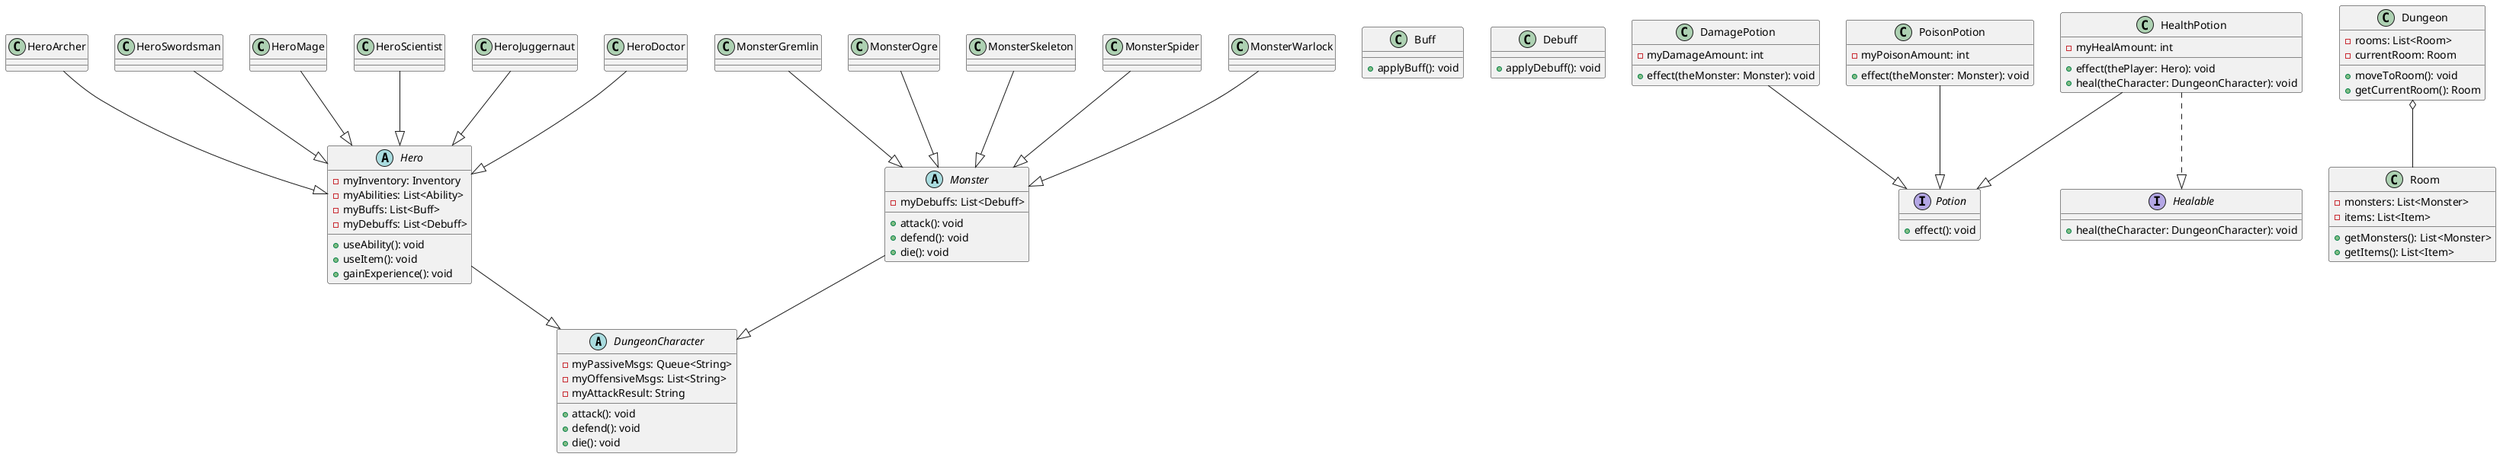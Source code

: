 @startuml FallenChampions_UML_Diagram

abstract class DungeonCharacter {
    -myPassiveMsgs: Queue<String>
    -myOffensiveMsgs: List<String>
    -myAttackResult: String
    +attack(): void
    +defend(): void
    +die(): void
}

abstract class Hero {
    -myInventory: Inventory
    -myAbilities: List<Ability>
    -myBuffs: List<Buff>
    -myDebuffs: List<Debuff>
    +useAbility(): void
    +useItem(): void
    +gainExperience(): void
}

class HeroArcher {
}

class HeroSwordsman {
}

class HeroMage {
}

class HeroScientist {
}

class HeroJuggernaut {
}

class HeroDoctor {
}

abstract class Monster {
    -myDebuffs: List<Debuff>
    +attack(): void
    +defend(): void
    +die(): void
}

class MonsterGremlin {
}

class MonsterOgre {
}

class MonsterSkeleton {
}

class MonsterSpider {
}

class MonsterWarlock {
}

class Buff {
    +applyBuff(): void
}

class Debuff {
    +applyDebuff(): void
}

interface Potion {
    +effect(): void
}

class HealthPotion {
    -myHealAmount: int
    +effect(thePlayer: Hero): void
    +heal(theCharacter: DungeonCharacter): void
}

class DamagePotion {
    -myDamageAmount: int
    +effect(theMonster: Monster): void
}

class PoisonPotion {
    -myPoisonAmount: int
    +effect(theMonster: Monster): void
}

class Room {
    -monsters: List<Monster>
    -items: List<Item>
    +getMonsters(): List<Monster>
    +getItems(): List<Item>
}

class Dungeon {
    -rooms: List<Room>
    -currentRoom: Room
    +moveToRoom(): void
    +getCurrentRoom(): Room
}

interface Healable {
    +heal(theCharacter: DungeonCharacter): void
}

HeroArcher --|> Hero
HeroSwordsman --|> Hero
HeroMage --|> Hero
HeroScientist --|> Hero
HeroJuggernaut --|> Hero
HeroDoctor --|> Hero

MonsterGremlin --|> Monster
MonsterOgre --|> Monster
MonsterSkeleton --|> Monster
MonsterSpider --|> Monster
MonsterWarlock --|> Monster

Hero --|> DungeonCharacter
Monster --|> DungeonCharacter

Dungeon o-- Room

HealthPotion ..|> Healable
HealthPotion --|> Potion
DamagePotion --|> Potion
PoisonPotion --|> Potion

@enduml